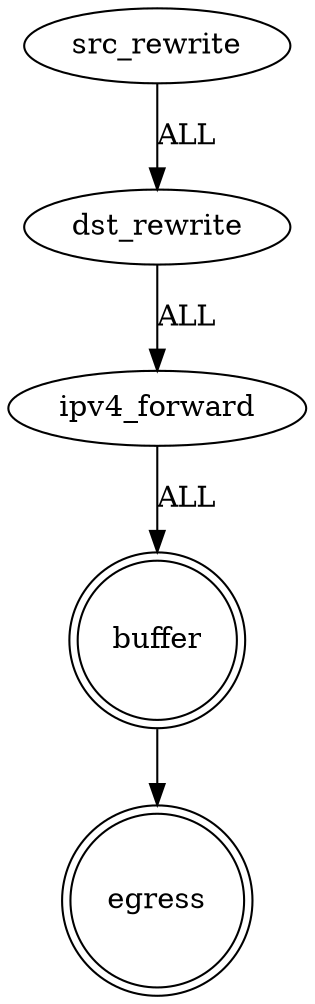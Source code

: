 digraph g {
   buffer [shape=doublecircle];
   egress [shape=doublecircle];
   src_rewrite [shape=ellipse];
   src_rewrite -> dst_rewrite [arrowhead=normal label="ALL"];
   dst_rewrite [shape=ellipse];
   dst_rewrite -> ipv4_forward [arrowhead=normal label="ALL"];
   ipv4_forward [shape=ellipse];
   ipv4_forward -> buffer [arrowhead=normal label="ALL"];
   buffer -> egress [arrowhead=normal]
}

